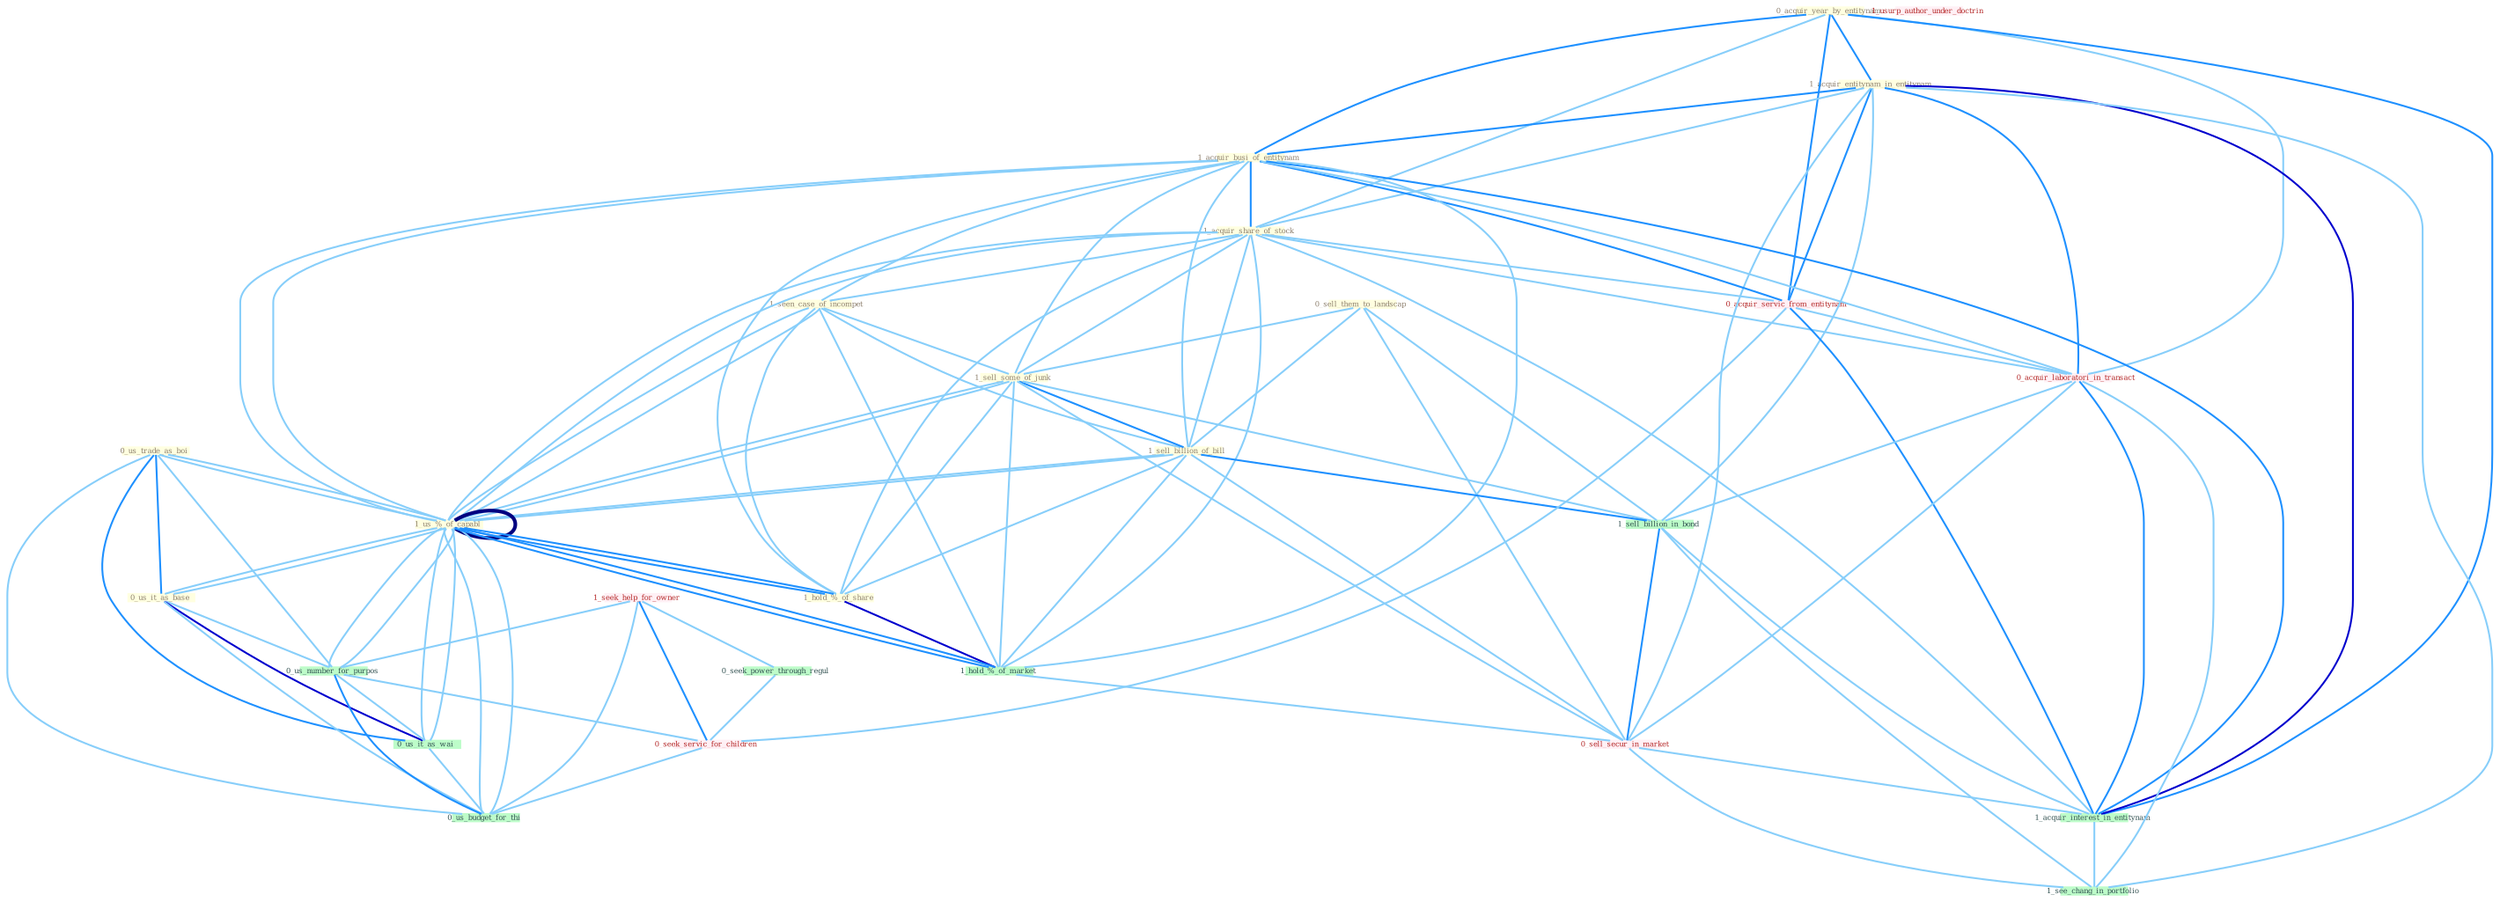Graph G{ 
    node
    [shape=polygon,style=filled,width=.5,height=.06,color="#BDFCC9",fixedsize=true,fontsize=4,
    fontcolor="#2f4f4f"];
    {node
    [color="#ffffe0", fontcolor="#8b7d6b"] "0_acquir_year_by_entitynam " "1_acquir_entitynam_in_entitynam " "0_us_trade_as_boi " "1_acquir_busi_of_entitynam " "0_sell_them_to_landscap " "1_acquir_share_of_stock " "1_seen_case_of_incompet " "1_sell_some_of_junk " "1_sell_billion_of_bill " "1_us_%_of_capabl " "0_us_it_as_base " "1_hold_%_of_share "}
{node [color="#fff0f5", fontcolor="#b22222"] "1_seek_help_for_owner " "0_acquir_servic_from_entitynam " "0_acquir_laboratori_in_transact " "1_usurp_author_under_doctrin " "0_sell_secur_in_market " "0_seek_servic_for_children "}
edge [color="#B0E2FF"];

	"0_acquir_year_by_entitynam " -- "1_acquir_entitynam_in_entitynam " [w="2", color="#1e90ff" , len=0.8];
	"0_acquir_year_by_entitynam " -- "1_acquir_busi_of_entitynam " [w="2", color="#1e90ff" , len=0.8];
	"0_acquir_year_by_entitynam " -- "1_acquir_share_of_stock " [w="1", color="#87cefa" ];
	"0_acquir_year_by_entitynam " -- "0_acquir_servic_from_entitynam " [w="2", color="#1e90ff" , len=0.8];
	"0_acquir_year_by_entitynam " -- "0_acquir_laboratori_in_transact " [w="1", color="#87cefa" ];
	"0_acquir_year_by_entitynam " -- "1_acquir_interest_in_entitynam " [w="2", color="#1e90ff" , len=0.8];
	"1_acquir_entitynam_in_entitynam " -- "1_acquir_busi_of_entitynam " [w="2", color="#1e90ff" , len=0.8];
	"1_acquir_entitynam_in_entitynam " -- "1_acquir_share_of_stock " [w="1", color="#87cefa" ];
	"1_acquir_entitynam_in_entitynam " -- "0_acquir_servic_from_entitynam " [w="2", color="#1e90ff" , len=0.8];
	"1_acquir_entitynam_in_entitynam " -- "0_acquir_laboratori_in_transact " [w="2", color="#1e90ff" , len=0.8];
	"1_acquir_entitynam_in_entitynam " -- "1_sell_billion_in_bond " [w="1", color="#87cefa" ];
	"1_acquir_entitynam_in_entitynam " -- "0_sell_secur_in_market " [w="1", color="#87cefa" ];
	"1_acquir_entitynam_in_entitynam " -- "1_acquir_interest_in_entitynam " [w="3", color="#0000cd" , len=0.6];
	"1_acquir_entitynam_in_entitynam " -- "1_see_chang_in_portfolio " [w="1", color="#87cefa" ];
	"0_us_trade_as_boi " -- "1_us_%_of_capabl " [w="1", color="#87cefa" ];
	"0_us_trade_as_boi " -- "0_us_it_as_base " [w="2", color="#1e90ff" , len=0.8];
	"0_us_trade_as_boi " -- "0_us_number_for_purpos " [w="1", color="#87cefa" ];
	"0_us_trade_as_boi " -- "0_us_it_as_wai " [w="2", color="#1e90ff" , len=0.8];
	"0_us_trade_as_boi " -- "1_us_%_of_capabl " [w="1", color="#87cefa" ];
	"0_us_trade_as_boi " -- "0_us_budget_for_thi " [w="1", color="#87cefa" ];
	"1_acquir_busi_of_entitynam " -- "1_acquir_share_of_stock " [w="2", color="#1e90ff" , len=0.8];
	"1_acquir_busi_of_entitynam " -- "1_seen_case_of_incompet " [w="1", color="#87cefa" ];
	"1_acquir_busi_of_entitynam " -- "1_sell_some_of_junk " [w="1", color="#87cefa" ];
	"1_acquir_busi_of_entitynam " -- "1_sell_billion_of_bill " [w="1", color="#87cefa" ];
	"1_acquir_busi_of_entitynam " -- "1_us_%_of_capabl " [w="1", color="#87cefa" ];
	"1_acquir_busi_of_entitynam " -- "1_hold_%_of_share " [w="1", color="#87cefa" ];
	"1_acquir_busi_of_entitynam " -- "0_acquir_servic_from_entitynam " [w="2", color="#1e90ff" , len=0.8];
	"1_acquir_busi_of_entitynam " -- "1_hold_%_of_market " [w="1", color="#87cefa" ];
	"1_acquir_busi_of_entitynam " -- "0_acquir_laboratori_in_transact " [w="1", color="#87cefa" ];
	"1_acquir_busi_of_entitynam " -- "1_us_%_of_capabl " [w="1", color="#87cefa" ];
	"1_acquir_busi_of_entitynam " -- "1_acquir_interest_in_entitynam " [w="2", color="#1e90ff" , len=0.8];
	"0_sell_them_to_landscap " -- "1_sell_some_of_junk " [w="1", color="#87cefa" ];
	"0_sell_them_to_landscap " -- "1_sell_billion_of_bill " [w="1", color="#87cefa" ];
	"0_sell_them_to_landscap " -- "1_sell_billion_in_bond " [w="1", color="#87cefa" ];
	"0_sell_them_to_landscap " -- "0_sell_secur_in_market " [w="1", color="#87cefa" ];
	"1_acquir_share_of_stock " -- "1_seen_case_of_incompet " [w="1", color="#87cefa" ];
	"1_acquir_share_of_stock " -- "1_sell_some_of_junk " [w="1", color="#87cefa" ];
	"1_acquir_share_of_stock " -- "1_sell_billion_of_bill " [w="1", color="#87cefa" ];
	"1_acquir_share_of_stock " -- "1_us_%_of_capabl " [w="1", color="#87cefa" ];
	"1_acquir_share_of_stock " -- "1_hold_%_of_share " [w="1", color="#87cefa" ];
	"1_acquir_share_of_stock " -- "0_acquir_servic_from_entitynam " [w="1", color="#87cefa" ];
	"1_acquir_share_of_stock " -- "1_hold_%_of_market " [w="1", color="#87cefa" ];
	"1_acquir_share_of_stock " -- "0_acquir_laboratori_in_transact " [w="1", color="#87cefa" ];
	"1_acquir_share_of_stock " -- "1_us_%_of_capabl " [w="1", color="#87cefa" ];
	"1_acquir_share_of_stock " -- "1_acquir_interest_in_entitynam " [w="1", color="#87cefa" ];
	"1_seen_case_of_incompet " -- "1_sell_some_of_junk " [w="1", color="#87cefa" ];
	"1_seen_case_of_incompet " -- "1_sell_billion_of_bill " [w="1", color="#87cefa" ];
	"1_seen_case_of_incompet " -- "1_us_%_of_capabl " [w="1", color="#87cefa" ];
	"1_seen_case_of_incompet " -- "1_hold_%_of_share " [w="1", color="#87cefa" ];
	"1_seen_case_of_incompet " -- "1_hold_%_of_market " [w="1", color="#87cefa" ];
	"1_seen_case_of_incompet " -- "1_us_%_of_capabl " [w="1", color="#87cefa" ];
	"1_sell_some_of_junk " -- "1_sell_billion_of_bill " [w="2", color="#1e90ff" , len=0.8];
	"1_sell_some_of_junk " -- "1_us_%_of_capabl " [w="1", color="#87cefa" ];
	"1_sell_some_of_junk " -- "1_hold_%_of_share " [w="1", color="#87cefa" ];
	"1_sell_some_of_junk " -- "1_hold_%_of_market " [w="1", color="#87cefa" ];
	"1_sell_some_of_junk " -- "1_sell_billion_in_bond " [w="1", color="#87cefa" ];
	"1_sell_some_of_junk " -- "1_us_%_of_capabl " [w="1", color="#87cefa" ];
	"1_sell_some_of_junk " -- "0_sell_secur_in_market " [w="1", color="#87cefa" ];
	"1_sell_billion_of_bill " -- "1_us_%_of_capabl " [w="1", color="#87cefa" ];
	"1_sell_billion_of_bill " -- "1_hold_%_of_share " [w="1", color="#87cefa" ];
	"1_sell_billion_of_bill " -- "1_hold_%_of_market " [w="1", color="#87cefa" ];
	"1_sell_billion_of_bill " -- "1_sell_billion_in_bond " [w="2", color="#1e90ff" , len=0.8];
	"1_sell_billion_of_bill " -- "1_us_%_of_capabl " [w="1", color="#87cefa" ];
	"1_sell_billion_of_bill " -- "0_sell_secur_in_market " [w="1", color="#87cefa" ];
	"1_us_%_of_capabl " -- "0_us_it_as_base " [w="1", color="#87cefa" ];
	"1_us_%_of_capabl " -- "1_hold_%_of_share " [w="2", color="#1e90ff" , len=0.8];
	"1_us_%_of_capabl " -- "1_hold_%_of_market " [w="2", color="#1e90ff" , len=0.8];
	"1_us_%_of_capabl " -- "0_us_number_for_purpos " [w="1", color="#87cefa" ];
	"1_us_%_of_capabl " -- "0_us_it_as_wai " [w="1", color="#87cefa" ];
	"1_us_%_of_capabl " -- "1_us_%_of_capabl " [w="4", style=bold, color="#000080", len=0.4];
	"1_us_%_of_capabl " -- "0_us_budget_for_thi " [w="1", color="#87cefa" ];
	"0_us_it_as_base " -- "0_us_number_for_purpos " [w="1", color="#87cefa" ];
	"0_us_it_as_base " -- "0_us_it_as_wai " [w="3", color="#0000cd" , len=0.6];
	"0_us_it_as_base " -- "1_us_%_of_capabl " [w="1", color="#87cefa" ];
	"0_us_it_as_base " -- "0_us_budget_for_thi " [w="1", color="#87cefa" ];
	"1_hold_%_of_share " -- "1_hold_%_of_market " [w="3", color="#0000cd" , len=0.6];
	"1_hold_%_of_share " -- "1_us_%_of_capabl " [w="2", color="#1e90ff" , len=0.8];
	"1_seek_help_for_owner " -- "0_seek_power_through_regul " [w="1", color="#87cefa" ];
	"1_seek_help_for_owner " -- "0_us_number_for_purpos " [w="1", color="#87cefa" ];
	"1_seek_help_for_owner " -- "0_seek_servic_for_children " [w="2", color="#1e90ff" , len=0.8];
	"1_seek_help_for_owner " -- "0_us_budget_for_thi " [w="1", color="#87cefa" ];
	"0_acquir_servic_from_entitynam " -- "0_acquir_laboratori_in_transact " [w="1", color="#87cefa" ];
	"0_acquir_servic_from_entitynam " -- "1_acquir_interest_in_entitynam " [w="2", color="#1e90ff" , len=0.8];
	"0_acquir_servic_from_entitynam " -- "0_seek_servic_for_children " [w="1", color="#87cefa" ];
	"1_hold_%_of_market " -- "1_us_%_of_capabl " [w="2", color="#1e90ff" , len=0.8];
	"1_hold_%_of_market " -- "0_sell_secur_in_market " [w="1", color="#87cefa" ];
	"0_seek_power_through_regul " -- "0_seek_servic_for_children " [w="1", color="#87cefa" ];
	"0_us_number_for_purpos " -- "0_us_it_as_wai " [w="1", color="#87cefa" ];
	"0_us_number_for_purpos " -- "1_us_%_of_capabl " [w="1", color="#87cefa" ];
	"0_us_number_for_purpos " -- "0_seek_servic_for_children " [w="1", color="#87cefa" ];
	"0_us_number_for_purpos " -- "0_us_budget_for_thi " [w="2", color="#1e90ff" , len=0.8];
	"0_acquir_laboratori_in_transact " -- "1_sell_billion_in_bond " [w="1", color="#87cefa" ];
	"0_acquir_laboratori_in_transact " -- "0_sell_secur_in_market " [w="1", color="#87cefa" ];
	"0_acquir_laboratori_in_transact " -- "1_acquir_interest_in_entitynam " [w="2", color="#1e90ff" , len=0.8];
	"0_acquir_laboratori_in_transact " -- "1_see_chang_in_portfolio " [w="1", color="#87cefa" ];
	"1_sell_billion_in_bond " -- "0_sell_secur_in_market " [w="2", color="#1e90ff" , len=0.8];
	"1_sell_billion_in_bond " -- "1_acquir_interest_in_entitynam " [w="1", color="#87cefa" ];
	"1_sell_billion_in_bond " -- "1_see_chang_in_portfolio " [w="1", color="#87cefa" ];
	"0_us_it_as_wai " -- "1_us_%_of_capabl " [w="1", color="#87cefa" ];
	"0_us_it_as_wai " -- "0_us_budget_for_thi " [w="1", color="#87cefa" ];
	"1_us_%_of_capabl " -- "0_us_budget_for_thi " [w="1", color="#87cefa" ];
	"0_sell_secur_in_market " -- "1_acquir_interest_in_entitynam " [w="1", color="#87cefa" ];
	"0_sell_secur_in_market " -- "1_see_chang_in_portfolio " [w="1", color="#87cefa" ];
	"1_acquir_interest_in_entitynam " -- "1_see_chang_in_portfolio " [w="1", color="#87cefa" ];
	"0_seek_servic_for_children " -- "0_us_budget_for_thi " [w="1", color="#87cefa" ];
}